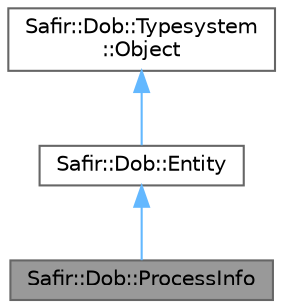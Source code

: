 digraph "Safir::Dob::ProcessInfo"
{
 // LATEX_PDF_SIZE
  bgcolor="transparent";
  edge [fontname=Helvetica,fontsize=10,labelfontname=Helvetica,labelfontsize=10];
  node [fontname=Helvetica,fontsize=10,shape=box,height=0.2,width=0.4];
  Node1 [label="Safir::Dob::ProcessInfo",height=0.2,width=0.4,color="gray40", fillcolor="grey60", style="filled", fontcolor="black",tooltip="Displays one entity per process that is connected to the DOB."];
  Node2 -> Node1 [dir="back",color="steelblue1",style="solid"];
  Node2 [label="Safir::Dob::Entity",height=0.2,width=0.4,color="gray40", fillcolor="white", style="filled",URL="$a01763.html",tooltip="The baseclass for all entities."];
  Node3 -> Node2 [dir="back",color="steelblue1",style="solid"];
  Node3 [label="Safir::Dob::Typesystem\l::Object",height=0.2,width=0.4,color="gray40", fillcolor="white", style="filled",URL="$a01499.html",tooltip="The base class for all DOB objects."];
}
